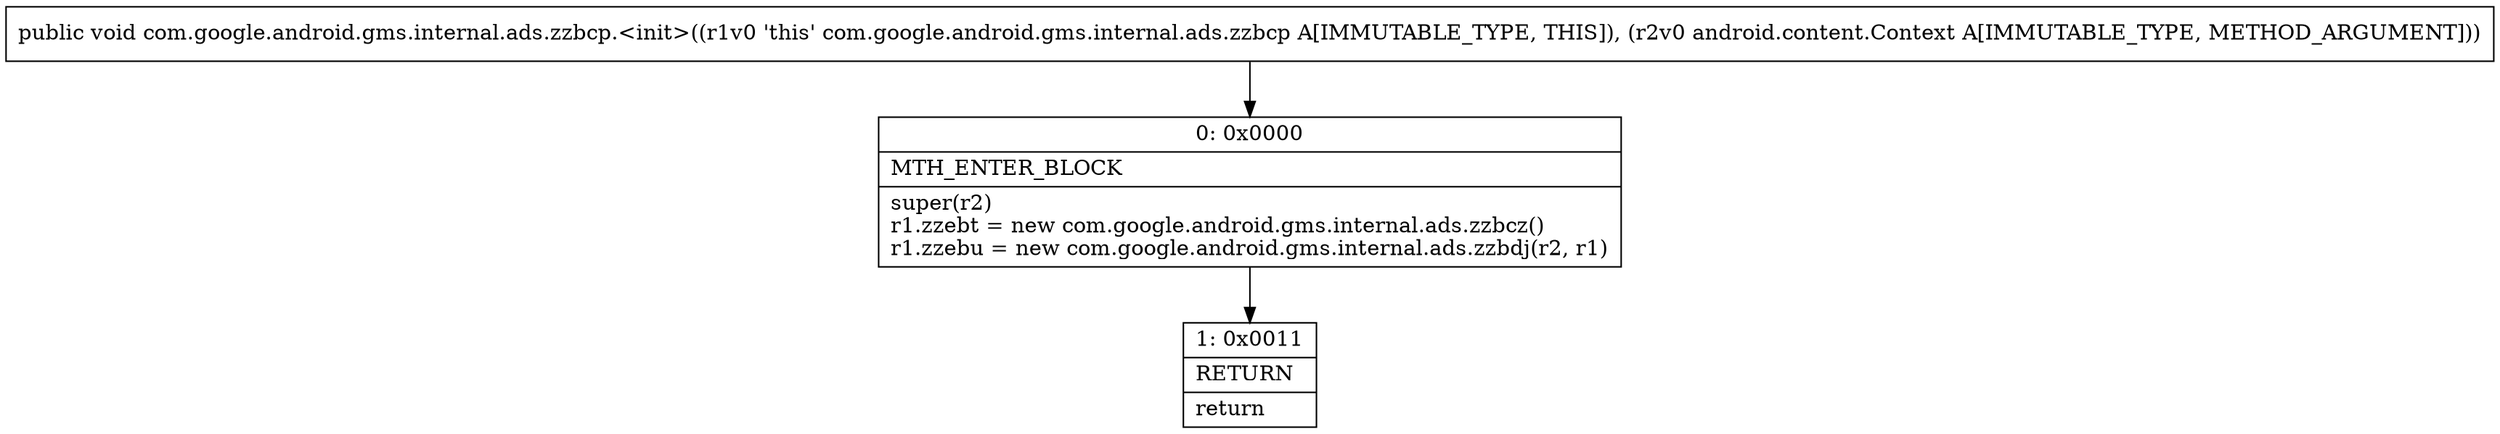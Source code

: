 digraph "CFG forcom.google.android.gms.internal.ads.zzbcp.\<init\>(Landroid\/content\/Context;)V" {
Node_0 [shape=record,label="{0\:\ 0x0000|MTH_ENTER_BLOCK\l|super(r2)\lr1.zzebt = new com.google.android.gms.internal.ads.zzbcz()\lr1.zzebu = new com.google.android.gms.internal.ads.zzbdj(r2, r1)\l}"];
Node_1 [shape=record,label="{1\:\ 0x0011|RETURN\l|return\l}"];
MethodNode[shape=record,label="{public void com.google.android.gms.internal.ads.zzbcp.\<init\>((r1v0 'this' com.google.android.gms.internal.ads.zzbcp A[IMMUTABLE_TYPE, THIS]), (r2v0 android.content.Context A[IMMUTABLE_TYPE, METHOD_ARGUMENT])) }"];
MethodNode -> Node_0;
Node_0 -> Node_1;
}

